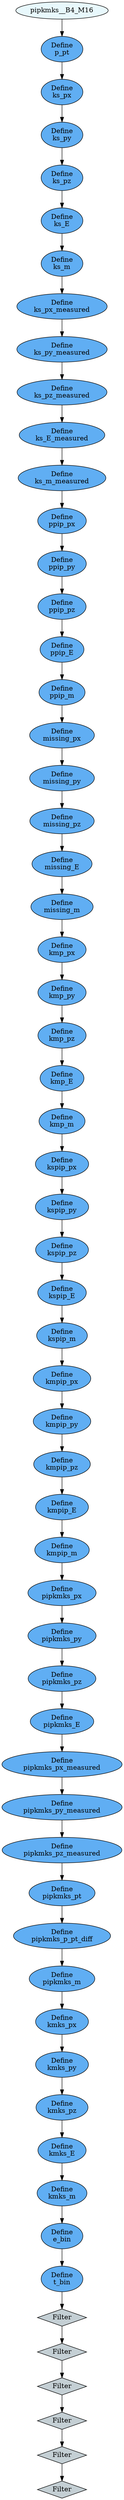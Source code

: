 digraph {
	60 [label="Filter", style="filled", fillcolor="#c4cfd4", shape="diamond"];
	59 [label="Filter", style="filled", fillcolor="#c4cfd4", shape="diamond"];
	58 [label="Filter", style="filled", fillcolor="#c4cfd4", shape="diamond"];
	57 [label="Filter", style="filled", fillcolor="#c4cfd4", shape="diamond"];
	56 [label="Filter", style="filled", fillcolor="#c4cfd4", shape="diamond"];
	2 [label="Filter", style="filled", fillcolor="#c4cfd4", shape="diamond"];
	3 [label="Define
t_bin", style="filled", fillcolor="#60aef3", shape="oval"];
	4 [label="Define
e_bin", style="filled", fillcolor="#60aef3", shape="oval"];
	5 [label="Define
kmks_m", style="filled", fillcolor="#60aef3", shape="oval"];
	6 [label="Define
kmks_E", style="filled", fillcolor="#60aef3", shape="oval"];
	7 [label="Define
kmks_pz", style="filled", fillcolor="#60aef3", shape="oval"];
	8 [label="Define
kmks_py", style="filled", fillcolor="#60aef3", shape="oval"];
	9 [label="Define
kmks_px", style="filled", fillcolor="#60aef3", shape="oval"];
	10 [label="Define
pipkmks_m", style="filled", fillcolor="#60aef3", shape="oval"];
	11 [label="Define
pipkmks_p_pt_diff", style="filled", fillcolor="#60aef3", shape="oval"];
	12 [label="Define
pipkmks_pt", style="filled", fillcolor="#60aef3", shape="oval"];
	13 [label="Define
pipkmks_pz_measured", style="filled", fillcolor="#60aef3", shape="oval"];
	14 [label="Define
pipkmks_py_measured", style="filled", fillcolor="#60aef3", shape="oval"];
	15 [label="Define
pipkmks_px_measured", style="filled", fillcolor="#60aef3", shape="oval"];
	16 [label="Define
pipkmks_E", style="filled", fillcolor="#60aef3", shape="oval"];
	17 [label="Define
pipkmks_pz", style="filled", fillcolor="#60aef3", shape="oval"];
	18 [label="Define
pipkmks_py", style="filled", fillcolor="#60aef3", shape="oval"];
	19 [label="Define
pipkmks_px", style="filled", fillcolor="#60aef3", shape="oval"];
	20 [label="Define
kmpip_m", style="filled", fillcolor="#60aef3", shape="oval"];
	21 [label="Define
kmpip_E", style="filled", fillcolor="#60aef3", shape="oval"];
	22 [label="Define
kmpip_pz", style="filled", fillcolor="#60aef3", shape="oval"];
	23 [label="Define
kmpip_py", style="filled", fillcolor="#60aef3", shape="oval"];
	24 [label="Define
kmpip_px", style="filled", fillcolor="#60aef3", shape="oval"];
	25 [label="Define
kspip_m", style="filled", fillcolor="#60aef3", shape="oval"];
	26 [label="Define
kspip_E", style="filled", fillcolor="#60aef3", shape="oval"];
	27 [label="Define
kspip_pz", style="filled", fillcolor="#60aef3", shape="oval"];
	28 [label="Define
kspip_py", style="filled", fillcolor="#60aef3", shape="oval"];
	29 [label="Define
kspip_px", style="filled", fillcolor="#60aef3", shape="oval"];
	30 [label="Define
kmp_m", style="filled", fillcolor="#60aef3", shape="oval"];
	31 [label="Define
kmp_E", style="filled", fillcolor="#60aef3", shape="oval"];
	32 [label="Define
kmp_pz", style="filled", fillcolor="#60aef3", shape="oval"];
	33 [label="Define
kmp_py", style="filled", fillcolor="#60aef3", shape="oval"];
	34 [label="Define
kmp_px", style="filled", fillcolor="#60aef3", shape="oval"];
	35 [label="Define
missing_m", style="filled", fillcolor="#60aef3", shape="oval"];
	36 [label="Define
missing_E", style="filled", fillcolor="#60aef3", shape="oval"];
	37 [label="Define
missing_pz", style="filled", fillcolor="#60aef3", shape="oval"];
	38 [label="Define
missing_py", style="filled", fillcolor="#60aef3", shape="oval"];
	39 [label="Define
missing_px", style="filled", fillcolor="#60aef3", shape="oval"];
	40 [label="Define
ppip_m", style="filled", fillcolor="#60aef3", shape="oval"];
	41 [label="Define
ppip_E", style="filled", fillcolor="#60aef3", shape="oval"];
	42 [label="Define
ppip_pz", style="filled", fillcolor="#60aef3", shape="oval"];
	43 [label="Define
ppip_py", style="filled", fillcolor="#60aef3", shape="oval"];
	44 [label="Define
ppip_px", style="filled", fillcolor="#60aef3", shape="oval"];
	45 [label="Define
ks_m_measured", style="filled", fillcolor="#60aef3", shape="oval"];
	46 [label="Define
ks_E_measured", style="filled", fillcolor="#60aef3", shape="oval"];
	47 [label="Define
ks_pz_measured", style="filled", fillcolor="#60aef3", shape="oval"];
	48 [label="Define
ks_py_measured", style="filled", fillcolor="#60aef3", shape="oval"];
	49 [label="Define
ks_px_measured", style="filled", fillcolor="#60aef3", shape="oval"];
	50 [label="Define
ks_m", style="filled", fillcolor="#60aef3", shape="oval"];
	51 [label="Define
ks_E", style="filled", fillcolor="#60aef3", shape="oval"];
	52 [label="Define
ks_pz", style="filled", fillcolor="#60aef3", shape="oval"];
	53 [label="Define
ks_py", style="filled", fillcolor="#60aef3", shape="oval"];
	54 [label="Define
ks_px", style="filled", fillcolor="#60aef3", shape="oval"];
	55 [label="Define
p_pt", style="filled", fillcolor="#60aef3", shape="oval"];
	0 [label="pipkmks__B4_M16", style="filled", fillcolor="#e8f8fc", shape="oval"];
	59 -> 60;
	58 -> 59;
	57 -> 58;
	56 -> 57;
	2 -> 56;
	3 -> 2;
	4 -> 3;
	5 -> 4;
	6 -> 5;
	7 -> 6;
	8 -> 7;
	9 -> 8;
	10 -> 9;
	11 -> 10;
	12 -> 11;
	13 -> 12;
	14 -> 13;
	15 -> 14;
	16 -> 15;
	17 -> 16;
	18 -> 17;
	19 -> 18;
	20 -> 19;
	21 -> 20;
	22 -> 21;
	23 -> 22;
	24 -> 23;
	25 -> 24;
	26 -> 25;
	27 -> 26;
	28 -> 27;
	29 -> 28;
	30 -> 29;
	31 -> 30;
	32 -> 31;
	33 -> 32;
	34 -> 33;
	35 -> 34;
	36 -> 35;
	37 -> 36;
	38 -> 37;
	39 -> 38;
	40 -> 39;
	41 -> 40;
	42 -> 41;
	43 -> 42;
	44 -> 43;
	45 -> 44;
	46 -> 45;
	47 -> 46;
	48 -> 47;
	49 -> 48;
	50 -> 49;
	51 -> 50;
	52 -> 51;
	53 -> 52;
	54 -> 53;
	55 -> 54;
	0 -> 55;
}
